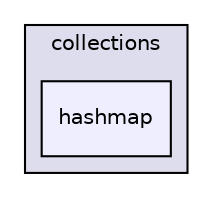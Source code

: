 digraph "collections/hashmap" {
  compound=true
  node [ fontsize="10", fontname="Helvetica"];
  edge [ labelfontsize="10", labelfontname="Helvetica"];
  subgraph clusterdir_d5762d0567c4c00fccbddb05db217c60 {
    graph [ bgcolor="#ddddee", pencolor="black", label="collections" fontname="Helvetica", fontsize="10", URL="dir_d5762d0567c4c00fccbddb05db217c60.html"]
  dir_abd213e5aa7d55a2e4f938e9fd68a1e3 [shape=box, label="hashmap", style="filled", fillcolor="#eeeeff", pencolor="black", URL="dir_abd213e5aa7d55a2e4f938e9fd68a1e3.html"];
  }
}
